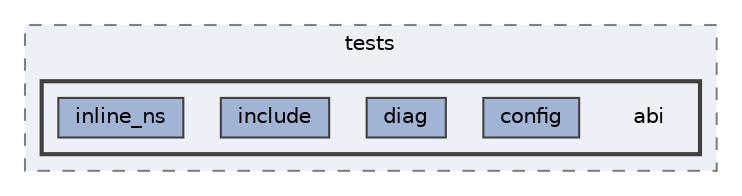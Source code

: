 digraph "/home/ale/sparse-matrix/json/tests/abi"
{
 // LATEX_PDF_SIZE
  bgcolor="transparent";
  edge [fontname=Helvetica,fontsize=10,labelfontname=Helvetica,labelfontsize=10];
  node [fontname=Helvetica,fontsize=10,shape=box,height=0.2,width=0.4];
  compound=true
  subgraph clusterdir_47933e5da5f5e742ee846a12493ced92 {
    graph [ bgcolor="#edf0f7", pencolor="grey50", label="tests", fontname=Helvetica,fontsize=10 style="filled,dashed", URL="dir_47933e5da5f5e742ee846a12493ced92.html",tooltip=""]
  subgraph clusterdir_637808d67dcd6fb0508f7fc3b478b380 {
    graph [ bgcolor="#edf0f7", pencolor="grey25", label="", fontname=Helvetica,fontsize=10 style="filled,bold", URL="dir_637808d67dcd6fb0508f7fc3b478b380.html",tooltip=""]
    dir_637808d67dcd6fb0508f7fc3b478b380 [shape=plaintext, label="abi"];
  dir_9b114817268f0ac664591ea257adc862 [label="config", fillcolor="#a2b4d6", color="grey25", style="filled", URL="dir_9b114817268f0ac664591ea257adc862.html",tooltip=""];
  dir_065265d8105d4d69e83a0d8198aed077 [label="diag", fillcolor="#a2b4d6", color="grey25", style="filled", URL="dir_065265d8105d4d69e83a0d8198aed077.html",tooltip=""];
  dir_d20a64f1b4ec910c527273bfc7e0d5f4 [label="include", fillcolor="#a2b4d6", color="grey25", style="filled", URL="dir_d20a64f1b4ec910c527273bfc7e0d5f4.html",tooltip=""];
  dir_da53c7f4f6aca8a2ffc933dfbfb08fa8 [label="inline_ns", fillcolor="#a2b4d6", color="grey25", style="filled", URL="dir_da53c7f4f6aca8a2ffc933dfbfb08fa8.html",tooltip=""];
  }
  }
}
